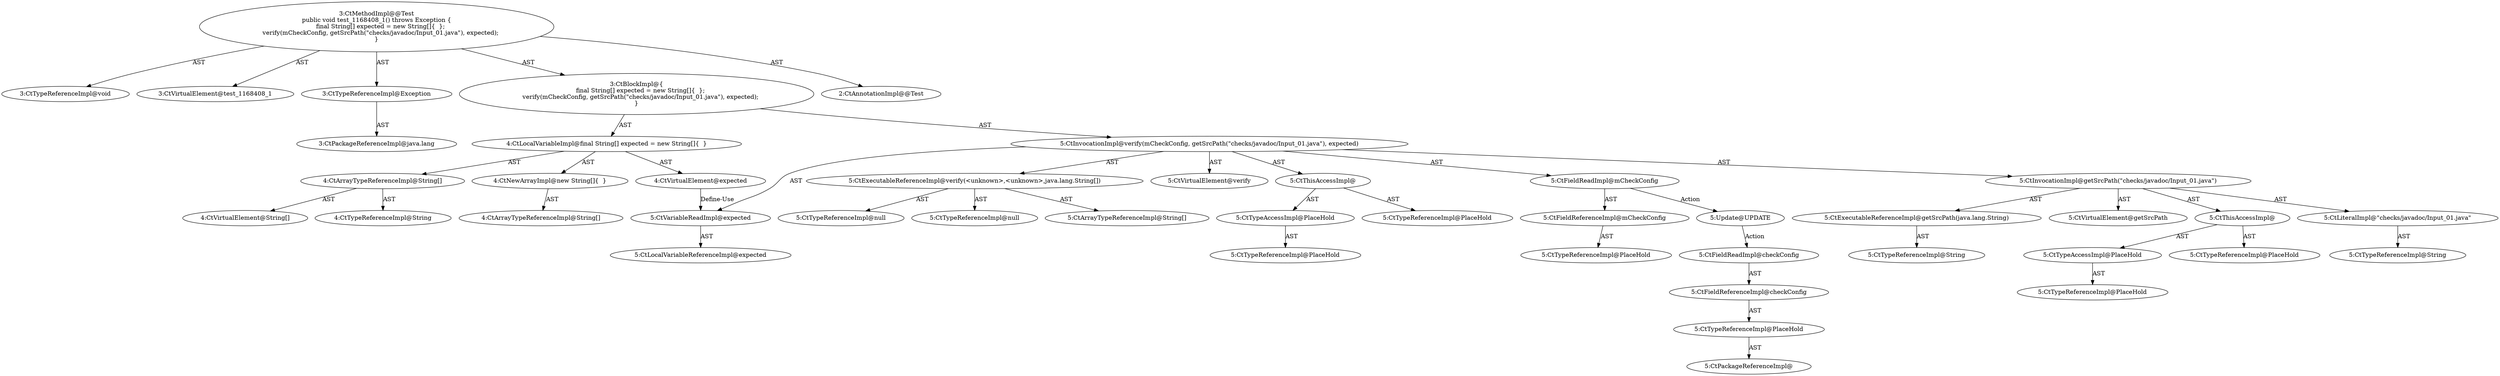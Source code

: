 digraph "test_1168408_1#?" {
0 [label="3:CtTypeReferenceImpl@void" shape=ellipse]
1 [label="3:CtVirtualElement@test_1168408_1" shape=ellipse]
2 [label="3:CtTypeReferenceImpl@Exception" shape=ellipse]
3 [label="3:CtPackageReferenceImpl@java.lang" shape=ellipse]
4 [label="4:CtVirtualElement@String[]" shape=ellipse]
5 [label="4:CtArrayTypeReferenceImpl@String[]" shape=ellipse]
6 [label="4:CtTypeReferenceImpl@String" shape=ellipse]
7 [label="4:CtNewArrayImpl@new String[]\{  \}" shape=ellipse]
8 [label="4:CtArrayTypeReferenceImpl@String[]" shape=ellipse]
9 [label="4:CtVirtualElement@expected" shape=ellipse]
10 [label="4:CtLocalVariableImpl@final String[] expected = new String[]\{  \}" shape=ellipse]
11 [label="5:CtExecutableReferenceImpl@verify(<unknown>,<unknown>,java.lang.String[])" shape=ellipse]
12 [label="5:CtTypeReferenceImpl@null" shape=ellipse]
13 [label="5:CtTypeReferenceImpl@null" shape=ellipse]
14 [label="5:CtArrayTypeReferenceImpl@String[]" shape=ellipse]
15 [label="5:CtVirtualElement@verify" shape=ellipse]
16 [label="5:CtTypeAccessImpl@PlaceHold" shape=ellipse]
17 [label="5:CtTypeReferenceImpl@PlaceHold" shape=ellipse]
18 [label="5:CtThisAccessImpl@" shape=ellipse]
19 [label="5:CtTypeReferenceImpl@PlaceHold" shape=ellipse]
20 [label="5:CtFieldReferenceImpl@mCheckConfig" shape=ellipse]
21 [label="5:CtTypeReferenceImpl@PlaceHold" shape=ellipse]
22 [label="5:CtFieldReadImpl@mCheckConfig" shape=ellipse]
23 [label="5:CtExecutableReferenceImpl@getSrcPath(java.lang.String)" shape=ellipse]
24 [label="5:CtTypeReferenceImpl@String" shape=ellipse]
25 [label="5:CtVirtualElement@getSrcPath" shape=ellipse]
26 [label="5:CtTypeAccessImpl@PlaceHold" shape=ellipse]
27 [label="5:CtTypeReferenceImpl@PlaceHold" shape=ellipse]
28 [label="5:CtThisAccessImpl@" shape=ellipse]
29 [label="5:CtTypeReferenceImpl@PlaceHold" shape=ellipse]
30 [label="5:CtLiteralImpl@\"checks/javadoc/Input_01.java\"" shape=ellipse]
31 [label="5:CtTypeReferenceImpl@String" shape=ellipse]
32 [label="5:CtInvocationImpl@getSrcPath(\"checks/javadoc/Input_01.java\")" shape=ellipse]
33 [label="5:CtVariableReadImpl@expected" shape=ellipse]
34 [label="5:CtLocalVariableReferenceImpl@expected" shape=ellipse]
35 [label="5:CtInvocationImpl@verify(mCheckConfig, getSrcPath(\"checks/javadoc/Input_01.java\"), expected)" shape=ellipse]
36 [label="3:CtBlockImpl@\{
    final String[] expected = new String[]\{  \};
    verify(mCheckConfig, getSrcPath(\"checks/javadoc/Input_01.java\"), expected);
\}" shape=ellipse]
37 [label="3:CtMethodImpl@@Test
public void test_1168408_1() throws Exception \{
    final String[] expected = new String[]\{  \};
    verify(mCheckConfig, getSrcPath(\"checks/javadoc/Input_01.java\"), expected);
\}" shape=ellipse]
38 [label="2:CtAnnotationImpl@@Test" shape=ellipse]
39 [label="5:Update@UPDATE" shape=ellipse]
40 [label="5:CtPackageReferenceImpl@" shape=ellipse]
41 [label="5:CtTypeReferenceImpl@PlaceHold" shape=ellipse]
42 [label="5:CtFieldReferenceImpl@checkConfig" shape=ellipse]
43 [label="5:CtFieldReadImpl@checkConfig" shape=ellipse]
2 -> 3 [label="AST"];
5 -> 4 [label="AST"];
5 -> 6 [label="AST"];
7 -> 8 [label="AST"];
9 -> 33 [label="Define-Use"];
10 -> 9 [label="AST"];
10 -> 5 [label="AST"];
10 -> 7 [label="AST"];
11 -> 12 [label="AST"];
11 -> 13 [label="AST"];
11 -> 14 [label="AST"];
16 -> 17 [label="AST"];
18 -> 19 [label="AST"];
18 -> 16 [label="AST"];
20 -> 21 [label="AST"];
22 -> 20 [label="AST"];
22 -> 39 [label="Action"];
23 -> 24 [label="AST"];
26 -> 27 [label="AST"];
28 -> 29 [label="AST"];
28 -> 26 [label="AST"];
30 -> 31 [label="AST"];
32 -> 25 [label="AST"];
32 -> 28 [label="AST"];
32 -> 23 [label="AST"];
32 -> 30 [label="AST"];
33 -> 34 [label="AST"];
35 -> 15 [label="AST"];
35 -> 18 [label="AST"];
35 -> 11 [label="AST"];
35 -> 22 [label="AST"];
35 -> 32 [label="AST"];
35 -> 33 [label="AST"];
36 -> 10 [label="AST"];
36 -> 35 [label="AST"];
37 -> 1 [label="AST"];
37 -> 38 [label="AST"];
37 -> 0 [label="AST"];
37 -> 2 [label="AST"];
37 -> 36 [label="AST"];
39 -> 43 [label="Action"];
41 -> 40 [label="AST"];
42 -> 41 [label="AST"];
43 -> 42 [label="AST"];
}